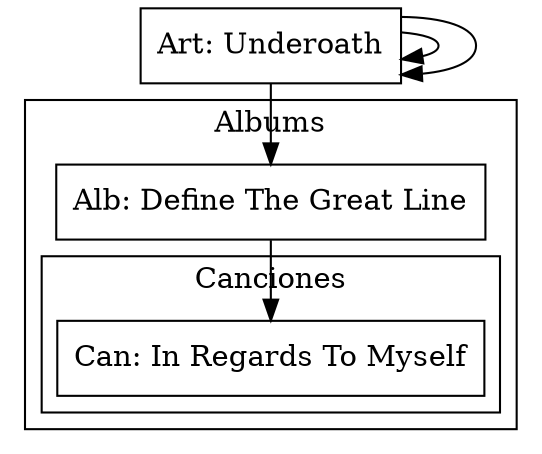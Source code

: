 digraph G {
node [shape=box];
"Art: Underoath"->"Art: Underoath";
"Art: Underoath"->"Art: Underoath";
"Art: Underoath"->"Alb: Define The Great Line";
subgraph cluster_0{
rank=same;
label="Albums";
"Alb: Define The Great Line"->"Can: In Regards To Myself";
subgraph cluster_0{
rank=same;
label="Canciones";
"Can: In Regards To Myself";
};
"Alb: Define The Great Line";
{rank=same;"Alb: Define The Great Line";};
};
{rank=same;"Art: Underoath";};
}

